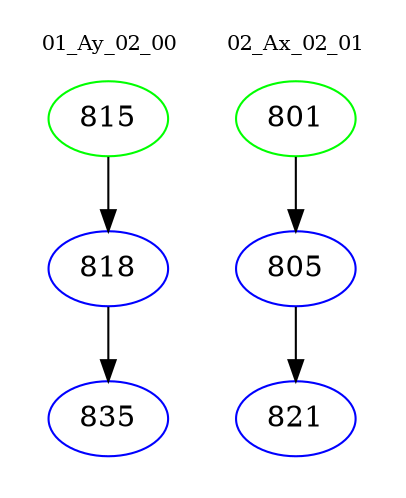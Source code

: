 digraph{
subgraph cluster_0 {
color = white
label = "01_Ay_02_00";
fontsize=10;
T0_815 [label="815", color="green"]
T0_815 -> T0_818 [color="black"]
T0_818 [label="818", color="blue"]
T0_818 -> T0_835 [color="black"]
T0_835 [label="835", color="blue"]
}
subgraph cluster_1 {
color = white
label = "02_Ax_02_01";
fontsize=10;
T1_801 [label="801", color="green"]
T1_801 -> T1_805 [color="black"]
T1_805 [label="805", color="blue"]
T1_805 -> T1_821 [color="black"]
T1_821 [label="821", color="blue"]
}
}

